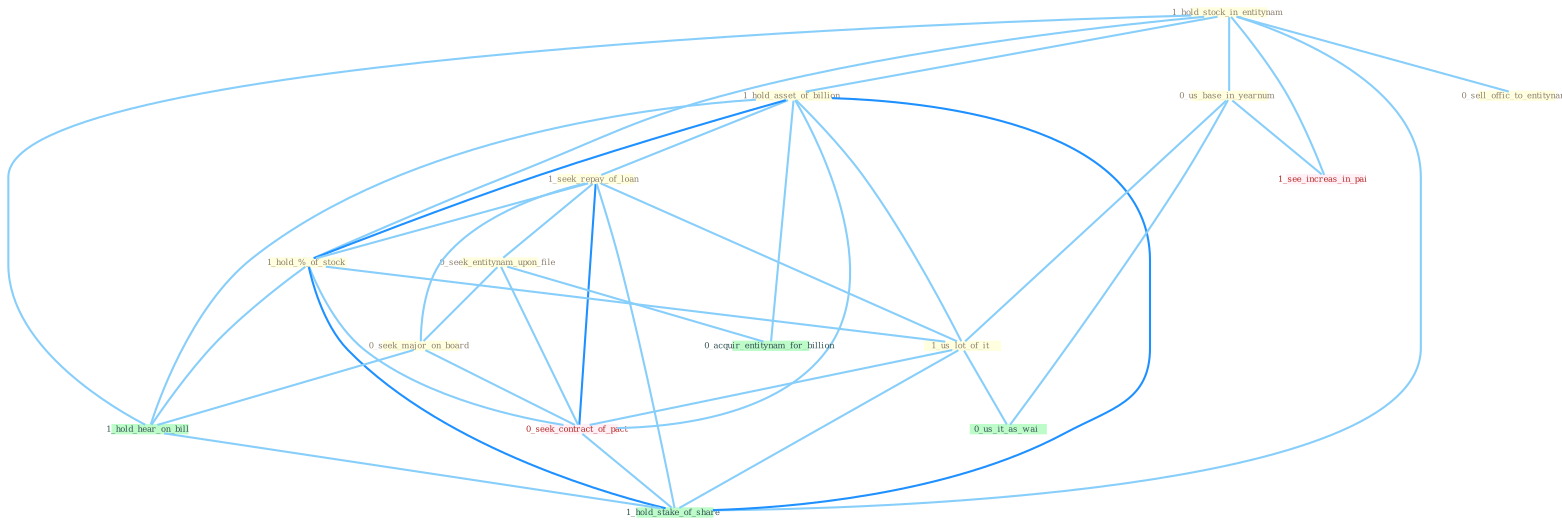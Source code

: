Graph G{ 
    node
    [shape=polygon,style=filled,width=.5,height=.06,color="#BDFCC9",fixedsize=true,fontsize=4,
    fontcolor="#2f4f4f"];
    {node
    [color="#ffffe0", fontcolor="#8b7d6b"] "1_hold_stock_in_entitynam " "1_hold_asset_of_billion " "1_seek_repay_of_loan " "0_sell_offic_to_entitynam " "1_hold_%_of_stock " "0_seek_entitynam_upon_file " "0_seek_major_on_board " "0_us_base_in_yearnum " "1_us_lot_of_it "}
{node [color="#fff0f5", fontcolor="#b22222"] "0_seek_contract_of_pact " "1_see_increas_in_pai "}
edge [color="#B0E2FF"];

	"1_hold_stock_in_entitynam " -- "1_hold_asset_of_billion " [w="1", color="#87cefa" ];
	"1_hold_stock_in_entitynam " -- "0_sell_offic_to_entitynam " [w="1", color="#87cefa" ];
	"1_hold_stock_in_entitynam " -- "1_hold_%_of_stock " [w="1", color="#87cefa" ];
	"1_hold_stock_in_entitynam " -- "0_us_base_in_yearnum " [w="1", color="#87cefa" ];
	"1_hold_stock_in_entitynam " -- "1_see_increas_in_pai " [w="1", color="#87cefa" ];
	"1_hold_stock_in_entitynam " -- "1_hold_hear_on_bill " [w="1", color="#87cefa" ];
	"1_hold_stock_in_entitynam " -- "1_hold_stake_of_share " [w="1", color="#87cefa" ];
	"1_hold_asset_of_billion " -- "1_seek_repay_of_loan " [w="1", color="#87cefa" ];
	"1_hold_asset_of_billion " -- "1_hold_%_of_stock " [w="2", color="#1e90ff" , len=0.8];
	"1_hold_asset_of_billion " -- "1_us_lot_of_it " [w="1", color="#87cefa" ];
	"1_hold_asset_of_billion " -- "0_seek_contract_of_pact " [w="1", color="#87cefa" ];
	"1_hold_asset_of_billion " -- "0_acquir_entitynam_for_billion " [w="1", color="#87cefa" ];
	"1_hold_asset_of_billion " -- "1_hold_hear_on_bill " [w="1", color="#87cefa" ];
	"1_hold_asset_of_billion " -- "1_hold_stake_of_share " [w="2", color="#1e90ff" , len=0.8];
	"1_seek_repay_of_loan " -- "1_hold_%_of_stock " [w="1", color="#87cefa" ];
	"1_seek_repay_of_loan " -- "0_seek_entitynam_upon_file " [w="1", color="#87cefa" ];
	"1_seek_repay_of_loan " -- "0_seek_major_on_board " [w="1", color="#87cefa" ];
	"1_seek_repay_of_loan " -- "1_us_lot_of_it " [w="1", color="#87cefa" ];
	"1_seek_repay_of_loan " -- "0_seek_contract_of_pact " [w="2", color="#1e90ff" , len=0.8];
	"1_seek_repay_of_loan " -- "1_hold_stake_of_share " [w="1", color="#87cefa" ];
	"1_hold_%_of_stock " -- "1_us_lot_of_it " [w="1", color="#87cefa" ];
	"1_hold_%_of_stock " -- "0_seek_contract_of_pact " [w="1", color="#87cefa" ];
	"1_hold_%_of_stock " -- "1_hold_hear_on_bill " [w="1", color="#87cefa" ];
	"1_hold_%_of_stock " -- "1_hold_stake_of_share " [w="2", color="#1e90ff" , len=0.8];
	"0_seek_entitynam_upon_file " -- "0_seek_major_on_board " [w="1", color="#87cefa" ];
	"0_seek_entitynam_upon_file " -- "0_seek_contract_of_pact " [w="1", color="#87cefa" ];
	"0_seek_entitynam_upon_file " -- "0_acquir_entitynam_for_billion " [w="1", color="#87cefa" ];
	"0_seek_major_on_board " -- "0_seek_contract_of_pact " [w="1", color="#87cefa" ];
	"0_seek_major_on_board " -- "1_hold_hear_on_bill " [w="1", color="#87cefa" ];
	"0_us_base_in_yearnum " -- "1_us_lot_of_it " [w="1", color="#87cefa" ];
	"0_us_base_in_yearnum " -- "0_us_it_as_wai " [w="1", color="#87cefa" ];
	"0_us_base_in_yearnum " -- "1_see_increas_in_pai " [w="1", color="#87cefa" ];
	"1_us_lot_of_it " -- "0_seek_contract_of_pact " [w="1", color="#87cefa" ];
	"1_us_lot_of_it " -- "0_us_it_as_wai " [w="1", color="#87cefa" ];
	"1_us_lot_of_it " -- "1_hold_stake_of_share " [w="1", color="#87cefa" ];
	"0_seek_contract_of_pact " -- "1_hold_stake_of_share " [w="1", color="#87cefa" ];
	"1_hold_hear_on_bill " -- "1_hold_stake_of_share " [w="1", color="#87cefa" ];
}